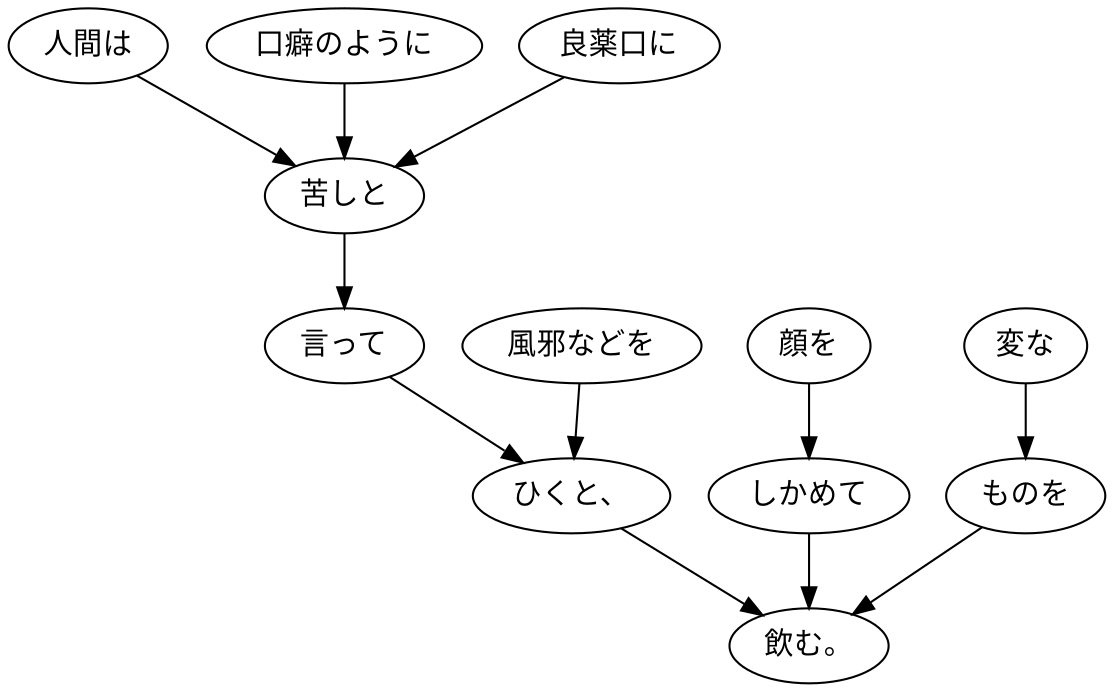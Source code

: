 digraph graph9136 {
	node0 [label="人間は"];
	node1 [label="口癖のように"];
	node2 [label="良薬口に"];
	node3 [label="苦しと"];
	node4 [label="言って"];
	node5 [label="風邪などを"];
	node6 [label="ひくと、"];
	node7 [label="顔を"];
	node8 [label="しかめて"];
	node9 [label="変な"];
	node10 [label="ものを"];
	node11 [label="飲む。"];
	node0 -> node3;
	node1 -> node3;
	node2 -> node3;
	node3 -> node4;
	node4 -> node6;
	node5 -> node6;
	node6 -> node11;
	node7 -> node8;
	node8 -> node11;
	node9 -> node10;
	node10 -> node11;
}
